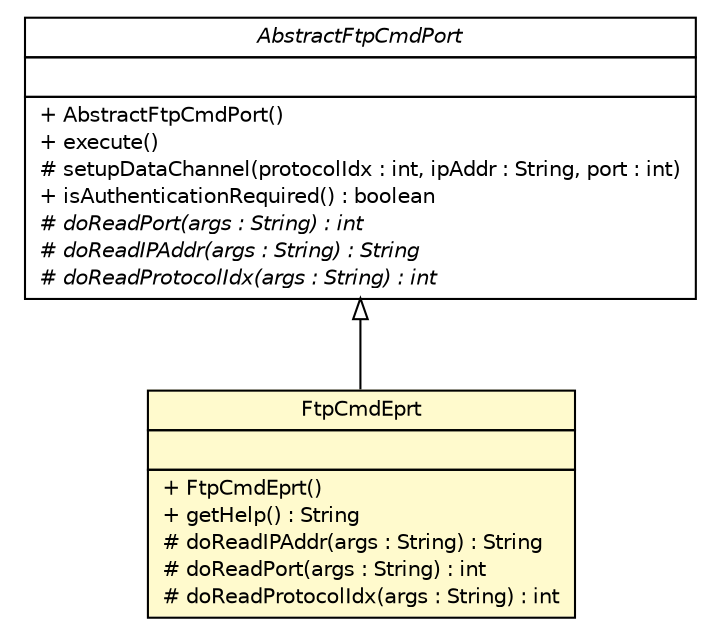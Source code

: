 #!/usr/local/bin/dot
#
# Class diagram 
# Generated by UMLGraph version 5.1 (http://www.umlgraph.org/)
#

digraph G {
	edge [fontname="Helvetica",fontsize=10,labelfontname="Helvetica",labelfontsize=10];
	node [fontname="Helvetica",fontsize=10,shape=plaintext];
	nodesep=0.25;
	ranksep=0.5;
	// com.apporiented.hermesftp.cmd.AbstractFtpCmdPort
	c14859 [label=<<table title="com.apporiented.hermesftp.cmd.AbstractFtpCmdPort" border="0" cellborder="1" cellspacing="0" cellpadding="2" port="p" href="../AbstractFtpCmdPort.html">
		<tr><td><table border="0" cellspacing="0" cellpadding="1">
<tr><td align="center" balign="center"><font face="Helvetica-Oblique"> AbstractFtpCmdPort </font></td></tr>
		</table></td></tr>
		<tr><td><table border="0" cellspacing="0" cellpadding="1">
<tr><td align="left" balign="left">  </td></tr>
		</table></td></tr>
		<tr><td><table border="0" cellspacing="0" cellpadding="1">
<tr><td align="left" balign="left"> + AbstractFtpCmdPort() </td></tr>
<tr><td align="left" balign="left"> + execute() </td></tr>
<tr><td align="left" balign="left"> # setupDataChannel(protocolIdx : int, ipAddr : String, port : int) </td></tr>
<tr><td align="left" balign="left"> + isAuthenticationRequired() : boolean </td></tr>
<tr><td align="left" balign="left"><font face="Helvetica-Oblique" point-size="10.0"> # doReadPort(args : String) : int </font></td></tr>
<tr><td align="left" balign="left"><font face="Helvetica-Oblique" point-size="10.0"> # doReadIPAddr(args : String) : String </font></td></tr>
<tr><td align="left" balign="left"><font face="Helvetica-Oblique" point-size="10.0"> # doReadProtocolIdx(args : String) : int </font></td></tr>
		</table></td></tr>
		</table>>, fontname="Helvetica", fontcolor="black", fontsize=10.0];
	// com.apporiented.hermesftp.cmd.impl.FtpCmdEprt
	c14895 [label=<<table title="com.apporiented.hermesftp.cmd.impl.FtpCmdEprt" border="0" cellborder="1" cellspacing="0" cellpadding="2" port="p" bgcolor="lemonChiffon" href="./FtpCmdEprt.html">
		<tr><td><table border="0" cellspacing="0" cellpadding="1">
<tr><td align="center" balign="center"> FtpCmdEprt </td></tr>
		</table></td></tr>
		<tr><td><table border="0" cellspacing="0" cellpadding="1">
<tr><td align="left" balign="left">  </td></tr>
		</table></td></tr>
		<tr><td><table border="0" cellspacing="0" cellpadding="1">
<tr><td align="left" balign="left"> + FtpCmdEprt() </td></tr>
<tr><td align="left" balign="left"> + getHelp() : String </td></tr>
<tr><td align="left" balign="left"> # doReadIPAddr(args : String) : String </td></tr>
<tr><td align="left" balign="left"> # doReadPort(args : String) : int </td></tr>
<tr><td align="left" balign="left"> # doReadProtocolIdx(args : String) : int </td></tr>
		</table></td></tr>
		</table>>, fontname="Helvetica", fontcolor="black", fontsize=10.0];
	//com.apporiented.hermesftp.cmd.impl.FtpCmdEprt extends com.apporiented.hermesftp.cmd.AbstractFtpCmdPort
	c14859:p -> c14895:p [dir=back,arrowtail=empty];
}

